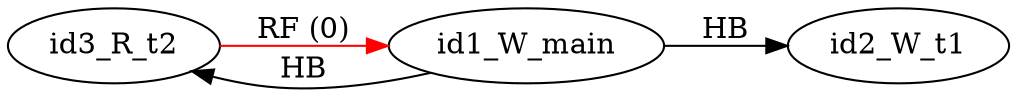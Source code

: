 digraph memory_model {
rankdir=LR;
splines=true; esep=0.5;
id3_R_t2 -> id1_W_main [label = "RF (0)", color="red"];
id1_W_main -> id2_W_t1 [label = "HB", color="black"];
id1_W_main -> id3_R_t2 [label = "HB", color="black"];
id1_W_main [pos="2.5,2!"]
id2_W_t1 [pos="0,0!"]
id3_R_t2 [pos="5,0!"]
}